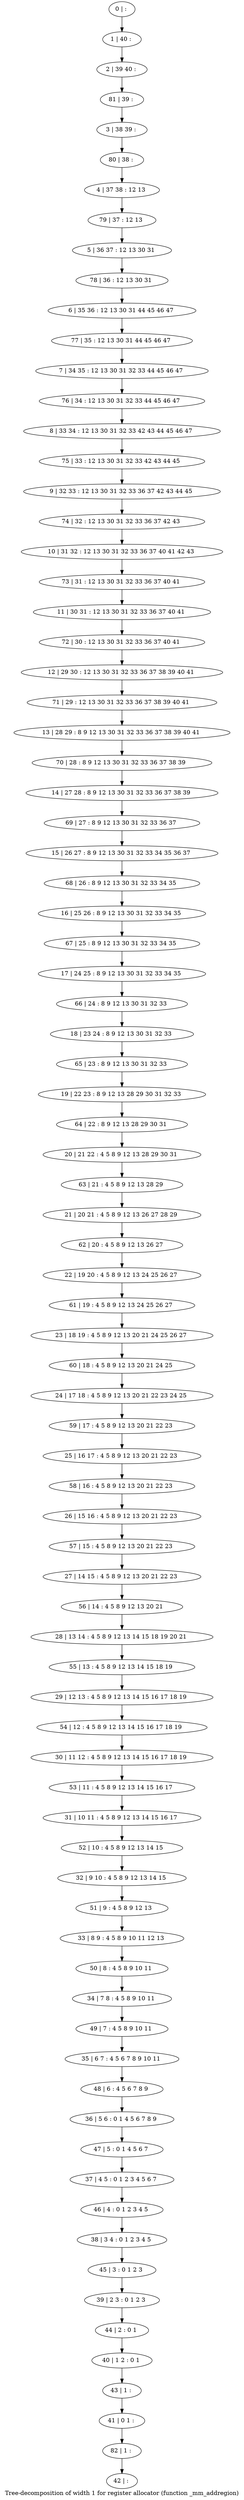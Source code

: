 digraph G {
graph [label="Tree-decomposition of width 1 for register allocator (function _mm_addregion)"]
0[label="0 | : "];
1[label="1 | 40 : "];
2[label="2 | 39 40 : "];
3[label="3 | 38 39 : "];
4[label="4 | 37 38 : 12 13 "];
5[label="5 | 36 37 : 12 13 30 31 "];
6[label="6 | 35 36 : 12 13 30 31 44 45 46 47 "];
7[label="7 | 34 35 : 12 13 30 31 32 33 44 45 46 47 "];
8[label="8 | 33 34 : 12 13 30 31 32 33 42 43 44 45 46 47 "];
9[label="9 | 32 33 : 12 13 30 31 32 33 36 37 42 43 44 45 "];
10[label="10 | 31 32 : 12 13 30 31 32 33 36 37 40 41 42 43 "];
11[label="11 | 30 31 : 12 13 30 31 32 33 36 37 40 41 "];
12[label="12 | 29 30 : 12 13 30 31 32 33 36 37 38 39 40 41 "];
13[label="13 | 28 29 : 8 9 12 13 30 31 32 33 36 37 38 39 40 41 "];
14[label="14 | 27 28 : 8 9 12 13 30 31 32 33 36 37 38 39 "];
15[label="15 | 26 27 : 8 9 12 13 30 31 32 33 34 35 36 37 "];
16[label="16 | 25 26 : 8 9 12 13 30 31 32 33 34 35 "];
17[label="17 | 24 25 : 8 9 12 13 30 31 32 33 34 35 "];
18[label="18 | 23 24 : 8 9 12 13 30 31 32 33 "];
19[label="19 | 22 23 : 8 9 12 13 28 29 30 31 32 33 "];
20[label="20 | 21 22 : 4 5 8 9 12 13 28 29 30 31 "];
21[label="21 | 20 21 : 4 5 8 9 12 13 26 27 28 29 "];
22[label="22 | 19 20 : 4 5 8 9 12 13 24 25 26 27 "];
23[label="23 | 18 19 : 4 5 8 9 12 13 20 21 24 25 26 27 "];
24[label="24 | 17 18 : 4 5 8 9 12 13 20 21 22 23 24 25 "];
25[label="25 | 16 17 : 4 5 8 9 12 13 20 21 22 23 "];
26[label="26 | 15 16 : 4 5 8 9 12 13 20 21 22 23 "];
27[label="27 | 14 15 : 4 5 8 9 12 13 20 21 22 23 "];
28[label="28 | 13 14 : 4 5 8 9 12 13 14 15 18 19 20 21 "];
29[label="29 | 12 13 : 4 5 8 9 12 13 14 15 16 17 18 19 "];
30[label="30 | 11 12 : 4 5 8 9 12 13 14 15 16 17 18 19 "];
31[label="31 | 10 11 : 4 5 8 9 12 13 14 15 16 17 "];
32[label="32 | 9 10 : 4 5 8 9 12 13 14 15 "];
33[label="33 | 8 9 : 4 5 8 9 10 11 12 13 "];
34[label="34 | 7 8 : 4 5 8 9 10 11 "];
35[label="35 | 6 7 : 4 5 6 7 8 9 10 11 "];
36[label="36 | 5 6 : 0 1 4 5 6 7 8 9 "];
37[label="37 | 4 5 : 0 1 2 3 4 5 6 7 "];
38[label="38 | 3 4 : 0 1 2 3 4 5 "];
39[label="39 | 2 3 : 0 1 2 3 "];
40[label="40 | 1 2 : 0 1 "];
41[label="41 | 0 1 : "];
42[label="42 | : "];
43[label="43 | 1 : "];
44[label="44 | 2 : 0 1 "];
45[label="45 | 3 : 0 1 2 3 "];
46[label="46 | 4 : 0 1 2 3 4 5 "];
47[label="47 | 5 : 0 1 4 5 6 7 "];
48[label="48 | 6 : 4 5 6 7 8 9 "];
49[label="49 | 7 : 4 5 8 9 10 11 "];
50[label="50 | 8 : 4 5 8 9 10 11 "];
51[label="51 | 9 : 4 5 8 9 12 13 "];
52[label="52 | 10 : 4 5 8 9 12 13 14 15 "];
53[label="53 | 11 : 4 5 8 9 12 13 14 15 16 17 "];
54[label="54 | 12 : 4 5 8 9 12 13 14 15 16 17 18 19 "];
55[label="55 | 13 : 4 5 8 9 12 13 14 15 18 19 "];
56[label="56 | 14 : 4 5 8 9 12 13 20 21 "];
57[label="57 | 15 : 4 5 8 9 12 13 20 21 22 23 "];
58[label="58 | 16 : 4 5 8 9 12 13 20 21 22 23 "];
59[label="59 | 17 : 4 5 8 9 12 13 20 21 22 23 "];
60[label="60 | 18 : 4 5 8 9 12 13 20 21 24 25 "];
61[label="61 | 19 : 4 5 8 9 12 13 24 25 26 27 "];
62[label="62 | 20 : 4 5 8 9 12 13 26 27 "];
63[label="63 | 21 : 4 5 8 9 12 13 28 29 "];
64[label="64 | 22 : 8 9 12 13 28 29 30 31 "];
65[label="65 | 23 : 8 9 12 13 30 31 32 33 "];
66[label="66 | 24 : 8 9 12 13 30 31 32 33 "];
67[label="67 | 25 : 8 9 12 13 30 31 32 33 34 35 "];
68[label="68 | 26 : 8 9 12 13 30 31 32 33 34 35 "];
69[label="69 | 27 : 8 9 12 13 30 31 32 33 36 37 "];
70[label="70 | 28 : 8 9 12 13 30 31 32 33 36 37 38 39 "];
71[label="71 | 29 : 12 13 30 31 32 33 36 37 38 39 40 41 "];
72[label="72 | 30 : 12 13 30 31 32 33 36 37 40 41 "];
73[label="73 | 31 : 12 13 30 31 32 33 36 37 40 41 "];
74[label="74 | 32 : 12 13 30 31 32 33 36 37 42 43 "];
75[label="75 | 33 : 12 13 30 31 32 33 42 43 44 45 "];
76[label="76 | 34 : 12 13 30 31 32 33 44 45 46 47 "];
77[label="77 | 35 : 12 13 30 31 44 45 46 47 "];
78[label="78 | 36 : 12 13 30 31 "];
79[label="79 | 37 : 12 13 "];
80[label="80 | 38 : "];
81[label="81 | 39 : "];
82[label="82 | 1 : "];
0->1 ;
1->2 ;
43->41 ;
40->43 ;
44->40 ;
39->44 ;
45->39 ;
38->45 ;
46->38 ;
37->46 ;
47->37 ;
36->47 ;
48->36 ;
35->48 ;
49->35 ;
34->49 ;
50->34 ;
33->50 ;
51->33 ;
32->51 ;
52->32 ;
31->52 ;
53->31 ;
30->53 ;
54->30 ;
29->54 ;
55->29 ;
28->55 ;
56->28 ;
27->56 ;
57->27 ;
26->57 ;
58->26 ;
25->58 ;
59->25 ;
24->59 ;
60->24 ;
23->60 ;
61->23 ;
22->61 ;
62->22 ;
21->62 ;
63->21 ;
20->63 ;
64->20 ;
19->64 ;
65->19 ;
18->65 ;
66->18 ;
17->66 ;
67->17 ;
16->67 ;
68->16 ;
15->68 ;
69->15 ;
14->69 ;
70->14 ;
13->70 ;
71->13 ;
12->71 ;
72->12 ;
11->72 ;
73->11 ;
10->73 ;
74->10 ;
9->74 ;
75->9 ;
8->75 ;
76->8 ;
7->76 ;
77->7 ;
6->77 ;
78->6 ;
5->78 ;
79->5 ;
4->79 ;
80->4 ;
3->80 ;
81->3 ;
2->81 ;
82->42 ;
41->82 ;
}
